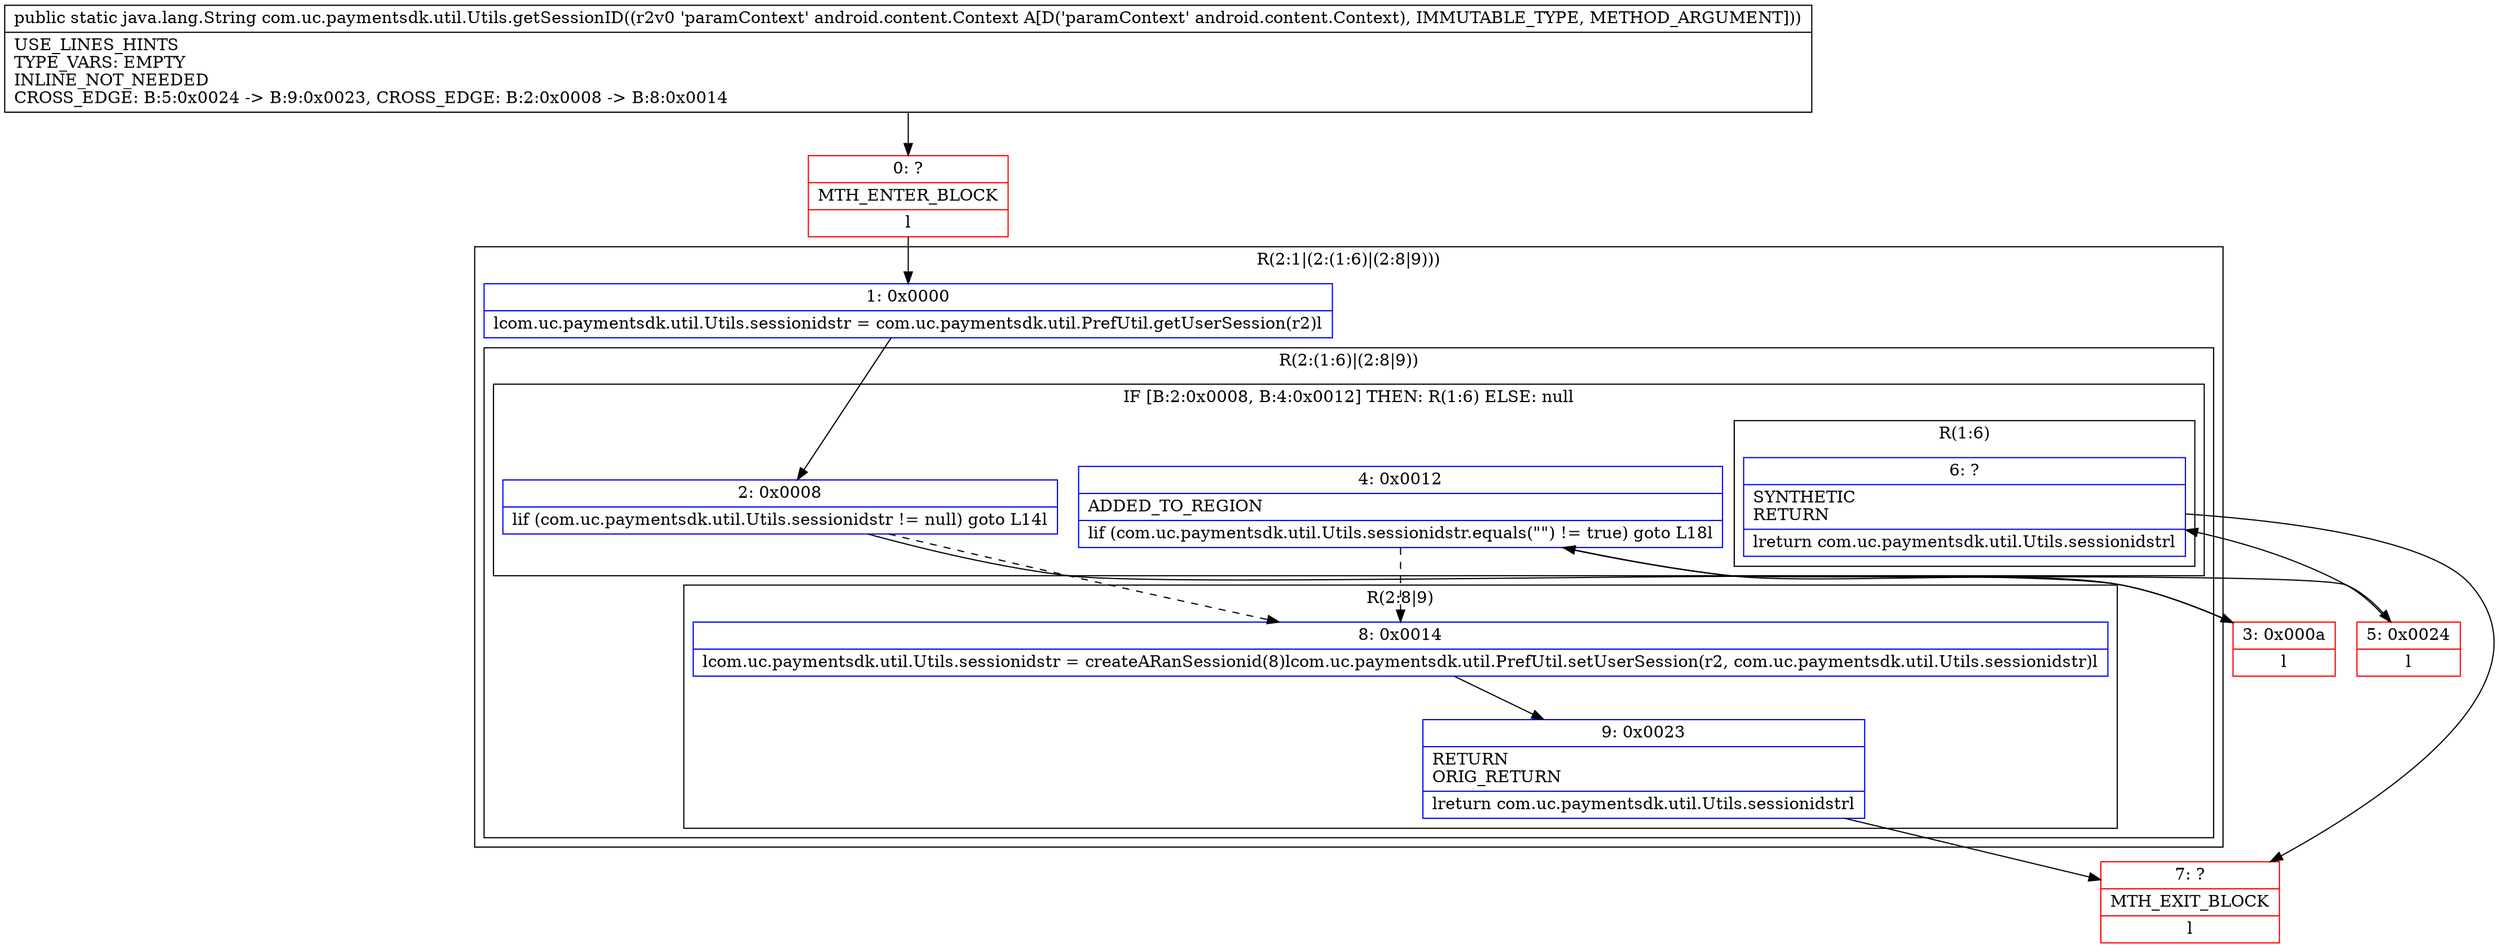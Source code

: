 digraph "CFG forcom.uc.paymentsdk.util.Utils.getSessionID(Landroid\/content\/Context;)Ljava\/lang\/String;" {
subgraph cluster_Region_89071094 {
label = "R(2:1|(2:(1:6)|(2:8|9)))";
node [shape=record,color=blue];
Node_1 [shape=record,label="{1\:\ 0x0000|lcom.uc.paymentsdk.util.Utils.sessionidstr = com.uc.paymentsdk.util.PrefUtil.getUserSession(r2)l}"];
subgraph cluster_Region_339412760 {
label = "R(2:(1:6)|(2:8|9))";
node [shape=record,color=blue];
subgraph cluster_IfRegion_857193528 {
label = "IF [B:2:0x0008, B:4:0x0012] THEN: R(1:6) ELSE: null";
node [shape=record,color=blue];
Node_2 [shape=record,label="{2\:\ 0x0008|lif (com.uc.paymentsdk.util.Utils.sessionidstr != null) goto L14l}"];
Node_4 [shape=record,label="{4\:\ 0x0012|ADDED_TO_REGION\l|lif (com.uc.paymentsdk.util.Utils.sessionidstr.equals(\"\") != true) goto L18l}"];
subgraph cluster_Region_1157120222 {
label = "R(1:6)";
node [shape=record,color=blue];
Node_6 [shape=record,label="{6\:\ ?|SYNTHETIC\lRETURN\l|lreturn com.uc.paymentsdk.util.Utils.sessionidstrl}"];
}
}
subgraph cluster_Region_958743834 {
label = "R(2:8|9)";
node [shape=record,color=blue];
Node_8 [shape=record,label="{8\:\ 0x0014|lcom.uc.paymentsdk.util.Utils.sessionidstr = createARanSessionid(8)lcom.uc.paymentsdk.util.PrefUtil.setUserSession(r2, com.uc.paymentsdk.util.Utils.sessionidstr)l}"];
Node_9 [shape=record,label="{9\:\ 0x0023|RETURN\lORIG_RETURN\l|lreturn com.uc.paymentsdk.util.Utils.sessionidstrl}"];
}
}
}
Node_0 [shape=record,color=red,label="{0\:\ ?|MTH_ENTER_BLOCK\l|l}"];
Node_3 [shape=record,color=red,label="{3\:\ 0x000a|l}"];
Node_5 [shape=record,color=red,label="{5\:\ 0x0024|l}"];
Node_7 [shape=record,color=red,label="{7\:\ ?|MTH_EXIT_BLOCK\l|l}"];
MethodNode[shape=record,label="{public static java.lang.String com.uc.paymentsdk.util.Utils.getSessionID((r2v0 'paramContext' android.content.Context A[D('paramContext' android.content.Context), IMMUTABLE_TYPE, METHOD_ARGUMENT]))  | USE_LINES_HINTS\lTYPE_VARS: EMPTY\lINLINE_NOT_NEEDED\lCROSS_EDGE: B:5:0x0024 \-\> B:9:0x0023, CROSS_EDGE: B:2:0x0008 \-\> B:8:0x0014\l}"];
MethodNode -> Node_0;
Node_1 -> Node_2;
Node_2 -> Node_3;
Node_2 -> Node_8[style=dashed];
Node_4 -> Node_8[style=dashed];
Node_4 -> Node_5;
Node_6 -> Node_7;
Node_8 -> Node_9;
Node_9 -> Node_7;
Node_0 -> Node_1;
Node_3 -> Node_4;
Node_5 -> Node_6;
}

